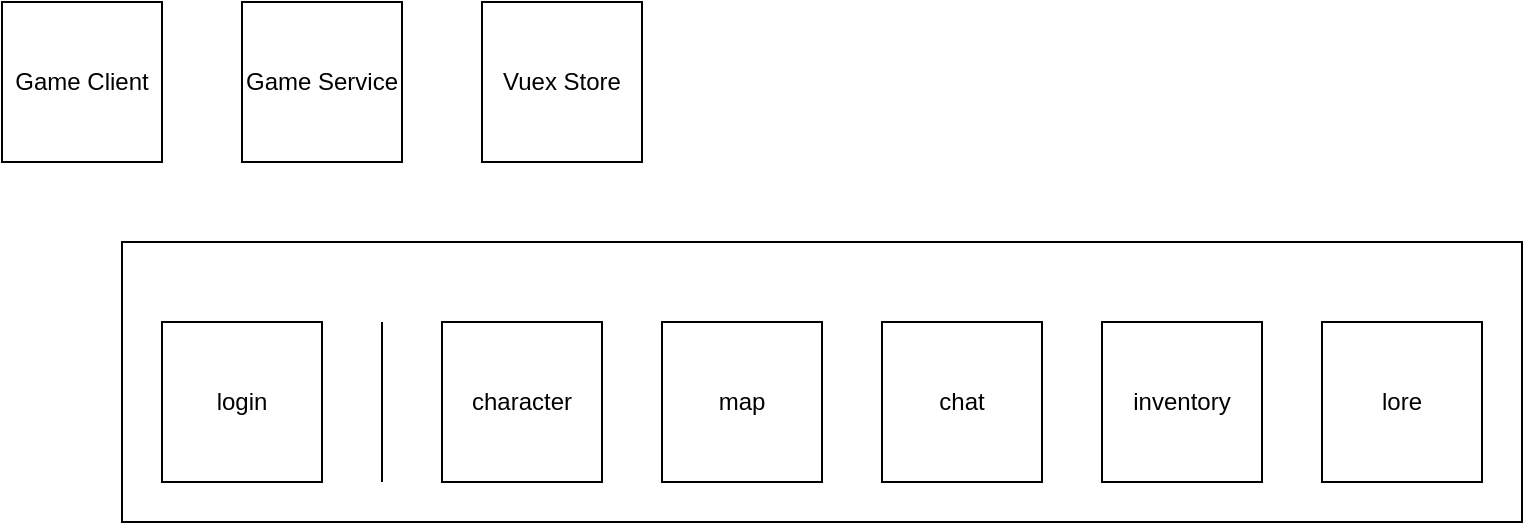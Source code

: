 <mxfile>
    <diagram id="3hjpIPCQPB07Ad82if5d" name="Page-1">
        <mxGraphModel dx="1895" dy="414" grid="1" gridSize="10" guides="1" tooltips="1" connect="1" arrows="1" fold="1" page="1" pageScale="1" pageWidth="850" pageHeight="1100" math="0" shadow="0">
            <root>
                <mxCell id="0"/>
                <mxCell id="1" parent="0"/>
                <mxCell id="11" value="" style="rounded=0;whiteSpace=wrap;html=1;" vertex="1" parent="1">
                    <mxGeometry x="20" y="150" width="700" height="140" as="geometry"/>
                </mxCell>
                <mxCell id="2" value="login" style="whiteSpace=wrap;html=1;aspect=fixed;" vertex="1" parent="1">
                    <mxGeometry x="40" y="190" width="80" height="80" as="geometry"/>
                </mxCell>
                <mxCell id="3" value="Vuex Store" style="whiteSpace=wrap;html=1;aspect=fixed;" vertex="1" parent="1">
                    <mxGeometry x="200" y="30" width="80" height="80" as="geometry"/>
                </mxCell>
                <mxCell id="4" value="Game Service" style="whiteSpace=wrap;html=1;aspect=fixed;" vertex="1" parent="1">
                    <mxGeometry x="80" y="30" width="80" height="80" as="geometry"/>
                </mxCell>
                <mxCell id="5" value="character" style="whiteSpace=wrap;html=1;aspect=fixed;" vertex="1" parent="1">
                    <mxGeometry x="180" y="190" width="80" height="80" as="geometry"/>
                </mxCell>
                <mxCell id="6" value="Game Client" style="whiteSpace=wrap;html=1;aspect=fixed;" vertex="1" parent="1">
                    <mxGeometry x="-40" y="30" width="80" height="80" as="geometry"/>
                </mxCell>
                <mxCell id="7" value="map" style="whiteSpace=wrap;html=1;aspect=fixed;" vertex="1" parent="1">
                    <mxGeometry x="290" y="190" width="80" height="80" as="geometry"/>
                </mxCell>
                <mxCell id="8" value="chat" style="whiteSpace=wrap;html=1;aspect=fixed;" vertex="1" parent="1">
                    <mxGeometry x="400" y="190" width="80" height="80" as="geometry"/>
                </mxCell>
                <mxCell id="9" value="lore" style="whiteSpace=wrap;html=1;aspect=fixed;" vertex="1" parent="1">
                    <mxGeometry x="620" y="190" width="80" height="80" as="geometry"/>
                </mxCell>
                <mxCell id="12" value="inventory" style="whiteSpace=wrap;html=1;aspect=fixed;" vertex="1" parent="1">
                    <mxGeometry x="510" y="190" width="80" height="80" as="geometry"/>
                </mxCell>
                <mxCell id="14" value="" style="endArrow=none;html=1;" edge="1" parent="1">
                    <mxGeometry width="50" height="50" relative="1" as="geometry">
                        <mxPoint x="150" y="270" as="sourcePoint"/>
                        <mxPoint x="150" y="190" as="targetPoint"/>
                    </mxGeometry>
                </mxCell>
            </root>
        </mxGraphModel>
    </diagram>
</mxfile>